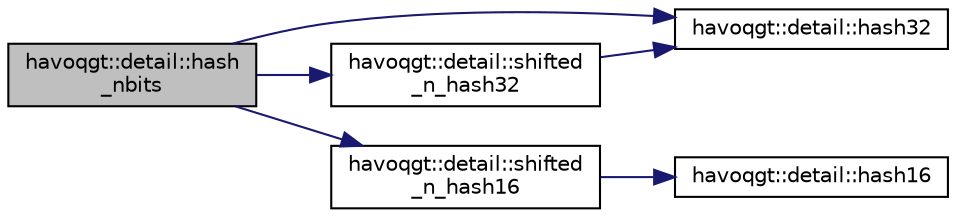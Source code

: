 digraph "havoqgt::detail::hash_nbits"
{
  edge [fontname="Helvetica",fontsize="10",labelfontname="Helvetica",labelfontsize="10"];
  node [fontname="Helvetica",fontsize="10",shape=record];
  rankdir="LR";
  Node1 [label="havoqgt::detail::hash\l_nbits",height=0.2,width=0.4,color="black", fillcolor="grey75", style="filled", fontcolor="black"];
  Node1 -> Node2 [color="midnightblue",fontsize="10",style="solid",fontname="Helvetica"];
  Node2 [label="havoqgt::detail::hash32",height=0.2,width=0.4,color="black", fillcolor="white", style="filled",URL="$namespacehavoqgt_1_1detail.html#a60a6e5ef157a2e103240bb5fd8dc7e18"];
  Node1 -> Node3 [color="midnightblue",fontsize="10",style="solid",fontname="Helvetica"];
  Node3 [label="havoqgt::detail::shifted\l_n_hash32",height=0.2,width=0.4,color="black", fillcolor="white", style="filled",URL="$namespacehavoqgt_1_1detail.html#a975a37fbe8342cd2f96792560a3e1e11"];
  Node3 -> Node2 [color="midnightblue",fontsize="10",style="solid",fontname="Helvetica"];
  Node1 -> Node4 [color="midnightblue",fontsize="10",style="solid",fontname="Helvetica"];
  Node4 [label="havoqgt::detail::shifted\l_n_hash16",height=0.2,width=0.4,color="black", fillcolor="white", style="filled",URL="$namespacehavoqgt_1_1detail.html#a98cc698f6043286197e3cd90fd6377ae"];
  Node4 -> Node5 [color="midnightblue",fontsize="10",style="solid",fontname="Helvetica"];
  Node5 [label="havoqgt::detail::hash16",height=0.2,width=0.4,color="black", fillcolor="white", style="filled",URL="$namespacehavoqgt_1_1detail.html#a0dc6539c7a32dc0da68cd3431090ee30"];
}

